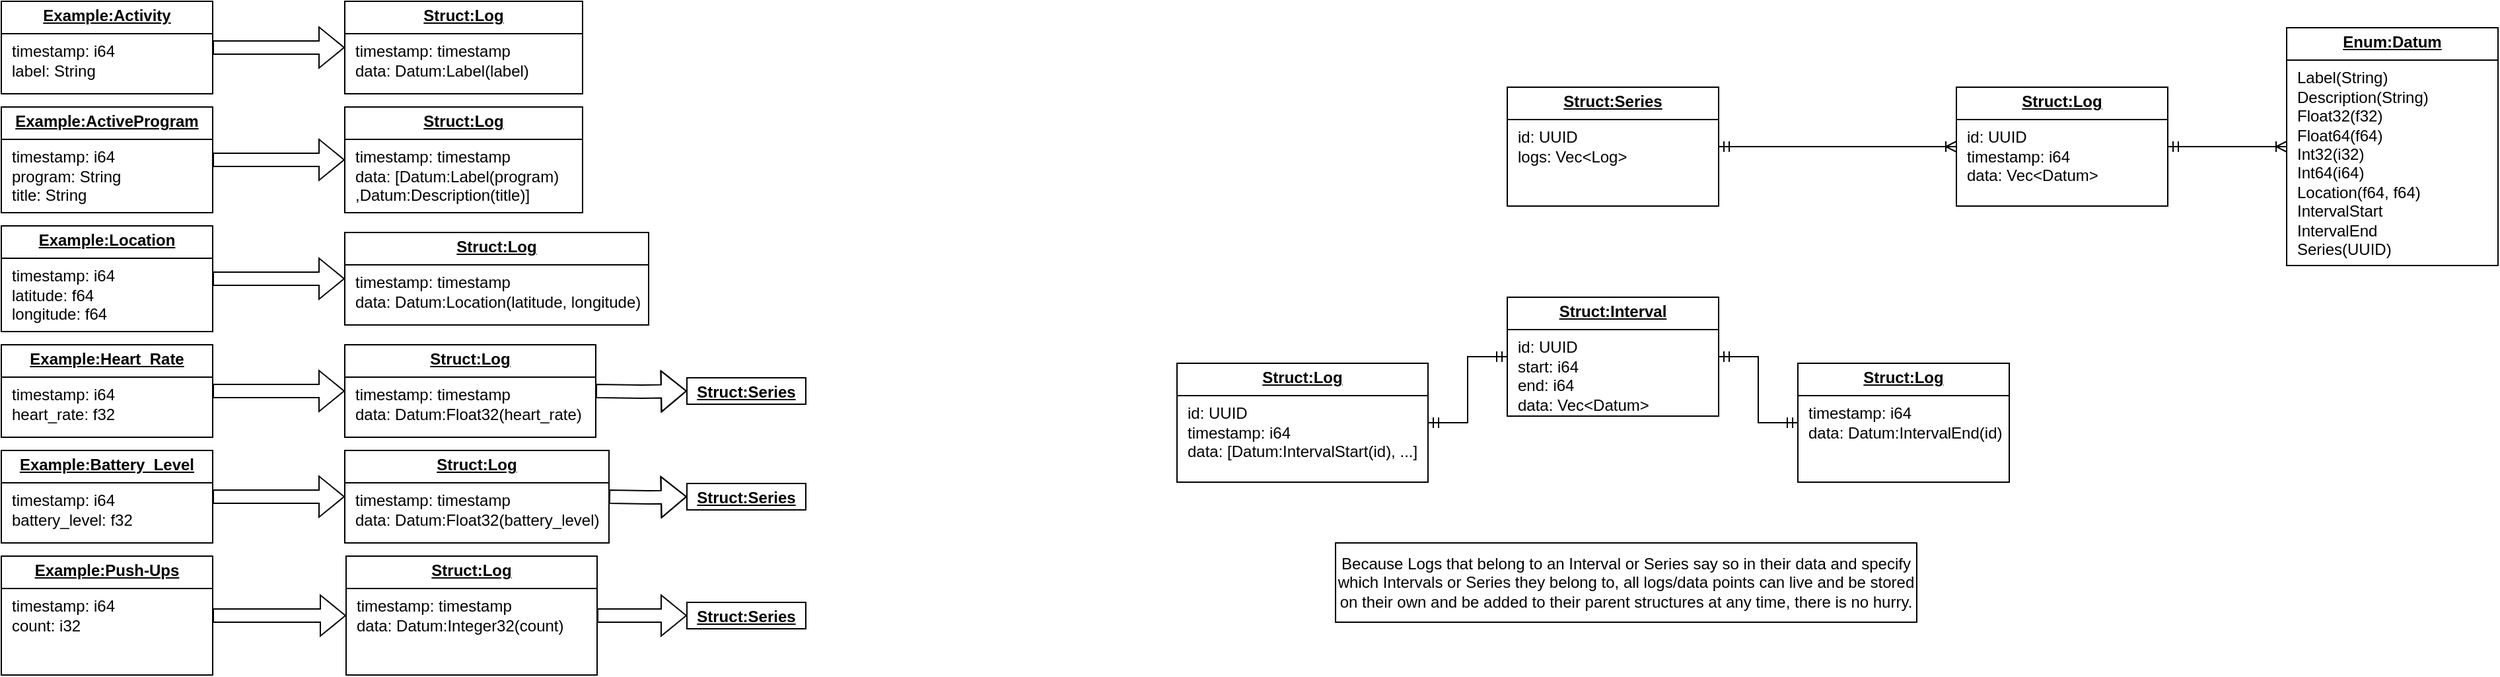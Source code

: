 <mxfile version="26.2.7">
  <diagram name="Page-1" id="21xvYacU4bvUw4XF4Thm">
    <mxGraphModel dx="3340" dy="1912" grid="1" gridSize="10" guides="1" tooltips="1" connect="1" arrows="1" fold="1" page="1" pageScale="1" pageWidth="1920" pageHeight="1200" background="none" math="0" shadow="0">
      <root>
        <mxCell id="0" />
        <mxCell id="1" parent="0" />
        <mxCell id="9X1aHSOasVwBQh25mCxy-6" value="&lt;p style=&quot;margin:0px;margin-top:4px;text-align:center;text-decoration:underline;&quot;&gt;&lt;b&gt;Struct:Log&lt;/b&gt;&lt;/p&gt;&lt;hr size=&quot;1&quot; style=&quot;border-style:solid;&quot;&gt;&lt;p style=&quot;margin:0px;margin-left:8px;&quot;&gt;id: UUID&lt;/p&gt;&lt;p style=&quot;margin:0px;margin-left:8px;&quot;&gt;timestamp: i64&lt;/p&gt;&lt;p style=&quot;margin:0px;margin-left:8px;&quot;&gt;data: Vec&amp;lt;Datum&amp;gt;&lt;/p&gt;" style="verticalAlign=top;align=left;overflow=fill;html=1;whiteSpace=wrap;" parent="1" vertex="1">
          <mxGeometry x="1480" y="65" width="160" height="90" as="geometry" />
        </mxCell>
        <mxCell id="9X1aHSOasVwBQh25mCxy-7" value="&lt;p style=&quot;margin:0px;margin-top:4px;text-align:center;text-decoration:underline;&quot;&gt;&lt;b&gt;Enum:Datum&lt;/b&gt;&lt;/p&gt;&lt;hr size=&quot;1&quot; style=&quot;border-style:solid;&quot;&gt;&lt;p style=&quot;margin:0px;margin-left:8px;&quot;&gt;Label(String)&lt;/p&gt;&lt;p style=&quot;margin:0px;margin-left:8px;&quot;&gt;Description(String)&lt;/p&gt;&lt;p style=&quot;margin:0px;margin-left:8px;&quot;&gt;Float32(f32)&lt;/p&gt;&lt;p style=&quot;margin:0px;margin-left:8px;&quot;&gt;Float64(f64)&lt;/p&gt;&lt;p style=&quot;margin:0px;margin-left:8px;&quot;&gt;Int32(i32)&lt;/p&gt;&lt;p style=&quot;margin:0px;margin-left:8px;&quot;&gt;Int64(i64)&lt;/p&gt;&lt;p style=&quot;margin:0px;margin-left:8px;&quot;&gt;Location(f64, f64)&lt;/p&gt;&lt;p style=&quot;margin:0px;margin-left:8px;&quot;&gt;IntervalStart&lt;/p&gt;&lt;p style=&quot;margin:0px;margin-left:8px;&quot;&gt;IntervalEnd&lt;br&gt;Series(UUID)&lt;/p&gt;" style="verticalAlign=top;align=left;overflow=fill;html=1;whiteSpace=wrap;" parent="1" vertex="1">
          <mxGeometry x="1730" y="20" width="160" height="180" as="geometry" />
        </mxCell>
        <mxCell id="9X1aHSOasVwBQh25mCxy-9" value="" style="edgeStyle=entityRelationEdgeStyle;fontSize=12;html=1;endArrow=ERoneToMany;startArrow=ERmandOne;rounded=0;exitX=1;exitY=0.5;exitDx=0;exitDy=0;entryX=0;entryY=0.5;entryDx=0;entryDy=0;" parent="1" source="9X1aHSOasVwBQh25mCxy-6" target="9X1aHSOasVwBQh25mCxy-7" edge="1">
          <mxGeometry width="100" height="100" relative="1" as="geometry">
            <mxPoint x="1650" y="215" as="sourcePoint" />
            <mxPoint x="1750" y="115" as="targetPoint" />
          </mxGeometry>
        </mxCell>
        <mxCell id="9X1aHSOasVwBQh25mCxy-12" style="edgeStyle=orthogonalEdgeStyle;rounded=0;orthogonalLoop=1;jettySize=auto;html=1;shape=flexArrow;entryX=0;entryY=0.5;entryDx=0;entryDy=0;" parent="1" source="9X1aHSOasVwBQh25mCxy-11" edge="1" target="9X1aHSOasVwBQh25mCxy-13">
          <mxGeometry relative="1" as="geometry">
            <mxPoint x="260" y="45" as="targetPoint" />
          </mxGeometry>
        </mxCell>
        <mxCell id="9X1aHSOasVwBQh25mCxy-11" value="&lt;p style=&quot;margin:0px;margin-top:4px;text-align:center;text-decoration:underline;&quot;&gt;&lt;b&gt;Example:Activity&lt;/b&gt;&lt;/p&gt;&lt;hr size=&quot;1&quot; style=&quot;border-style:solid;&quot;&gt;&lt;p style=&quot;margin:0px;margin-left:8px;&quot;&gt;timestamp: i64&lt;/p&gt;&lt;p style=&quot;margin:0px;margin-left:8px;&quot;&gt;label: String&lt;/p&gt;" style="verticalAlign=top;align=left;overflow=fill;html=1;whiteSpace=wrap;" parent="1" vertex="1">
          <mxGeometry width="160" height="70" as="geometry" />
        </mxCell>
        <mxCell id="9X1aHSOasVwBQh25mCxy-13" value="&lt;p style=&quot;margin:0px;margin-top:4px;text-align:center;text-decoration:underline;&quot;&gt;&lt;b&gt;Struct:Log&lt;/b&gt;&lt;/p&gt;&lt;hr size=&quot;1&quot; style=&quot;border-style:solid;&quot;&gt;&lt;p style=&quot;margin:0px;margin-left:8px;&quot;&gt;timestamp: timestamp&lt;/p&gt;&lt;p style=&quot;margin:0px;margin-left:8px;&quot;&gt;data: Datum:Label(label)&lt;/p&gt;" style="verticalAlign=top;align=left;overflow=fill;html=1;whiteSpace=wrap;" parent="1" vertex="1">
          <mxGeometry x="260" width="180" height="70" as="geometry" />
        </mxCell>
        <mxCell id="9X1aHSOasVwBQh25mCxy-14" value="&lt;p style=&quot;margin:0px;margin-top:4px;text-align:center;text-decoration:underline;&quot;&gt;&lt;b&gt;Struct:Series&lt;/b&gt;&lt;/p&gt;&lt;hr size=&quot;1&quot; style=&quot;border-style:solid;&quot;&gt;&lt;p style=&quot;margin:0px;margin-left:8px;&quot;&gt;id: UUID&lt;/p&gt;&lt;p style=&quot;margin:0px;margin-left:8px;&quot;&gt;logs: Vec&amp;lt;Log&amp;gt;&lt;/p&gt;" style="verticalAlign=top;align=left;overflow=fill;html=1;whiteSpace=wrap;" parent="1" vertex="1">
          <mxGeometry x="1140" y="65" width="160" height="90" as="geometry" />
        </mxCell>
        <mxCell id="9X1aHSOasVwBQh25mCxy-22" style="edgeStyle=orthogonalEdgeStyle;rounded=0;orthogonalLoop=1;jettySize=auto;html=1;shape=flexArrow;entryX=0;entryY=0.5;entryDx=0;entryDy=0;" parent="1" source="9X1aHSOasVwBQh25mCxy-23" edge="1" target="9X1aHSOasVwBQh25mCxy-24">
          <mxGeometry relative="1" as="geometry">
            <mxPoint x="260" y="125" as="targetPoint" />
          </mxGeometry>
        </mxCell>
        <mxCell id="9X1aHSOasVwBQh25mCxy-23" value="&lt;p style=&quot;margin:0px;margin-top:4px;text-align:center;text-decoration:underline;&quot;&gt;&lt;b&gt;Example:ActiveProgram&lt;/b&gt;&lt;/p&gt;&lt;hr size=&quot;1&quot; style=&quot;border-style:solid;&quot;&gt;&lt;p style=&quot;margin:0px;margin-left:8px;&quot;&gt;timestamp: i64&lt;/p&gt;&lt;p style=&quot;margin:0px;margin-left:8px;&quot;&gt;program: String&lt;/p&gt;&lt;p style=&quot;margin:0px;margin-left:8px;&quot;&gt;title:&lt;span style=&quot;background-color: transparent; color: light-dark(rgb(0, 0, 0), rgb(255, 255, 255));&quot;&gt;&amp;nbsp;String&lt;/span&gt;&lt;/p&gt;" style="verticalAlign=top;align=left;overflow=fill;html=1;whiteSpace=wrap;" parent="1" vertex="1">
          <mxGeometry y="80" width="160" height="80" as="geometry" />
        </mxCell>
        <mxCell id="9X1aHSOasVwBQh25mCxy-24" value="&lt;p style=&quot;margin:0px;margin-top:4px;text-align:center;text-decoration:underline;&quot;&gt;&lt;b&gt;Struct:Log&lt;/b&gt;&lt;/p&gt;&lt;hr size=&quot;1&quot; style=&quot;border-style:solid;&quot;&gt;&lt;p style=&quot;margin:0px;margin-left:8px;&quot;&gt;timestamp: timestamp&lt;/p&gt;&lt;p style=&quot;margin:0px;margin-left:8px;&quot;&gt;data: [Datum:Label(program) ,Datum:Description(title)]&lt;/p&gt;" style="verticalAlign=top;align=left;overflow=fill;html=1;whiteSpace=wrap;" parent="1" vertex="1">
          <mxGeometry x="260" y="80" width="180" height="80" as="geometry" />
        </mxCell>
        <mxCell id="9X1aHSOasVwBQh25mCxy-25" value="&lt;p style=&quot;margin:0px;margin-top:4px;text-align:center;text-decoration:underline;&quot;&gt;&lt;b&gt;Struct:Interval&lt;/b&gt;&lt;/p&gt;&lt;hr size=&quot;1&quot; style=&quot;border-style:solid;&quot;&gt;&lt;p style=&quot;margin:0px;margin-left:8px;&quot;&gt;id: UUID&lt;/p&gt;&lt;p style=&quot;margin:0px;margin-left:8px;&quot;&gt;start: i64&lt;/p&gt;&lt;p style=&quot;margin:0px;margin-left:8px;&quot;&gt;end: i64&lt;/p&gt;&lt;p style=&quot;margin:0px;margin-left:8px;&quot;&gt;data: Vec&amp;lt;Datum&amp;gt;&lt;/p&gt;" style="verticalAlign=top;align=left;overflow=fill;html=1;whiteSpace=wrap;" parent="1" vertex="1">
          <mxGeometry x="1140" y="224" width="160" height="90" as="geometry" />
        </mxCell>
        <mxCell id="9X1aHSOasVwBQh25mCxy-29" value="&lt;p style=&quot;margin:0px;margin-top:4px;text-align:center;text-decoration:underline;&quot;&gt;&lt;b&gt;Struct:Log&lt;/b&gt;&lt;/p&gt;&lt;hr size=&quot;1&quot; style=&quot;border-style:solid;&quot;&gt;&lt;p style=&quot;margin:0px;margin-left:8px;&quot;&gt;id: UUID&lt;/p&gt;&lt;p style=&quot;margin:0px;margin-left:8px;&quot;&gt;timestamp: i64&lt;/p&gt;&lt;p style=&quot;margin:0px;margin-left:8px;&quot;&gt;data: [Datum:IntervalStart(id), ...]&lt;/p&gt;" style="verticalAlign=top;align=left;overflow=fill;html=1;whiteSpace=wrap;" parent="1" vertex="1">
          <mxGeometry x="890" y="274" width="190" height="90" as="geometry" />
        </mxCell>
        <mxCell id="9X1aHSOasVwBQh25mCxy-30" value="&lt;p style=&quot;margin:0px;margin-top:4px;text-align:center;text-decoration:underline;&quot;&gt;&lt;b&gt;Struct:Log&lt;/b&gt;&lt;/p&gt;&lt;hr size=&quot;1&quot; style=&quot;border-style:solid;&quot;&gt;&lt;p style=&quot;margin:0px;margin-left:8px;&quot;&gt;timestamp: i64&lt;/p&gt;&lt;p style=&quot;margin:0px;margin-left:8px;&quot;&gt;data: Datum:IntervalEnd(id)&lt;/p&gt;" style="verticalAlign=top;align=left;overflow=fill;html=1;whiteSpace=wrap;" parent="1" vertex="1">
          <mxGeometry x="1360" y="274" width="160" height="90" as="geometry" />
        </mxCell>
        <mxCell id="UNRzXVAmC4wCi8U5O3-1-3" style="edgeStyle=orthogonalEdgeStyle;rounded=0;orthogonalLoop=1;jettySize=auto;html=1;exitX=1;exitY=0.5;exitDx=0;exitDy=0;entryX=0;entryY=0.5;entryDx=0;entryDy=0;shape=flexArrow;" edge="1" parent="1" source="UNRzXVAmC4wCi8U5O3-1-1" target="UNRzXVAmC4wCi8U5O3-1-2">
          <mxGeometry relative="1" as="geometry">
            <mxPoint x="260" y="205" as="targetPoint" />
          </mxGeometry>
        </mxCell>
        <mxCell id="UNRzXVAmC4wCi8U5O3-1-1" value="&lt;p style=&quot;margin:0px;margin-top:4px;text-align:center;text-decoration:underline;&quot;&gt;&lt;b&gt;Example:Location&lt;/b&gt;&lt;/p&gt;&lt;hr size=&quot;1&quot; style=&quot;border-style:solid;&quot;&gt;&lt;p style=&quot;margin:0px;margin-left:8px;&quot;&gt;timestamp: i64&lt;/p&gt;&lt;p style=&quot;margin:0px;margin-left:8px;&quot;&gt;latitude: f64&lt;/p&gt;&lt;p style=&quot;margin:0px;margin-left:8px;&quot;&gt;longitude: f64&lt;/p&gt;" style="verticalAlign=top;align=left;overflow=fill;html=1;whiteSpace=wrap;" vertex="1" parent="1">
          <mxGeometry y="170" width="160" height="80" as="geometry" />
        </mxCell>
        <mxCell id="UNRzXVAmC4wCi8U5O3-1-2" value="&lt;p style=&quot;margin:0px;margin-top:4px;text-align:center;text-decoration:underline;&quot;&gt;&lt;b&gt;Struct:Log&lt;/b&gt;&lt;/p&gt;&lt;hr size=&quot;1&quot; style=&quot;border-style:solid;&quot;&gt;&lt;p style=&quot;margin:0px;margin-left:8px;&quot;&gt;timestamp: timestamp&lt;/p&gt;&lt;p style=&quot;margin:0px;margin-left:8px;&quot;&gt;data: Datum:Location(latitude, longitude)&amp;nbsp;&lt;/p&gt;" style="verticalAlign=top;align=left;overflow=fill;html=1;whiteSpace=wrap;" vertex="1" parent="1">
          <mxGeometry x="260" y="175" width="230" height="70" as="geometry" />
        </mxCell>
        <mxCell id="UNRzXVAmC4wCi8U5O3-1-4" style="edgeStyle=orthogonalEdgeStyle;rounded=0;orthogonalLoop=1;jettySize=auto;html=1;exitX=1;exitY=0.5;exitDx=0;exitDy=0;entryX=0;entryY=0.5;entryDx=0;entryDy=0;shape=flexArrow;" edge="1" parent="1" source="UNRzXVAmC4wCi8U5O3-1-5" target="UNRzXVAmC4wCi8U5O3-1-6">
          <mxGeometry relative="1" as="geometry" />
        </mxCell>
        <mxCell id="UNRzXVAmC4wCi8U5O3-1-5" value="&lt;p style=&quot;margin:0px;margin-top:4px;text-align:center;text-decoration:underline;&quot;&gt;&lt;b&gt;Example:Heart_Rate&lt;/b&gt;&lt;/p&gt;&lt;hr size=&quot;1&quot; style=&quot;border-style:solid;&quot;&gt;&lt;p style=&quot;margin:0px;margin-left:8px;&quot;&gt;timestamp: i64&lt;/p&gt;&lt;p style=&quot;margin:0px;margin-left:8px;&quot;&gt;heart_rate: f32&lt;/p&gt;" style="verticalAlign=top;align=left;overflow=fill;html=1;whiteSpace=wrap;" vertex="1" parent="1">
          <mxGeometry y="260" width="160" height="70" as="geometry" />
        </mxCell>
        <mxCell id="UNRzXVAmC4wCi8U5O3-1-6" value="&lt;p style=&quot;margin:0px;margin-top:4px;text-align:center;text-decoration:underline;&quot;&gt;&lt;b&gt;Struct:Log&lt;/b&gt;&lt;/p&gt;&lt;hr size=&quot;1&quot; style=&quot;border-style:solid;&quot;&gt;&lt;p style=&quot;margin:0px;margin-left:8px;&quot;&gt;timestamp: timestamp&lt;/p&gt;&lt;p style=&quot;margin:0px;margin-left:8px;&quot;&gt;data: Datum:Float32(heart_rate)&amp;nbsp;&lt;/p&gt;" style="verticalAlign=top;align=left;overflow=fill;html=1;whiteSpace=wrap;" vertex="1" parent="1">
          <mxGeometry x="260" y="260" width="190" height="70" as="geometry" />
        </mxCell>
        <mxCell id="UNRzXVAmC4wCi8U5O3-1-8" style="edgeStyle=orthogonalEdgeStyle;rounded=0;orthogonalLoop=1;jettySize=auto;html=1;exitX=1;exitY=0.5;exitDx=0;exitDy=0;entryX=0;entryY=0.5;entryDx=0;entryDy=0;shape=flexArrow;" edge="1" parent="1" source="UNRzXVAmC4wCi8U5O3-1-9" target="UNRzXVAmC4wCi8U5O3-1-10">
          <mxGeometry relative="1" as="geometry" />
        </mxCell>
        <mxCell id="UNRzXVAmC4wCi8U5O3-1-9" value="&lt;p style=&quot;margin:0px;margin-top:4px;text-align:center;text-decoration:underline;&quot;&gt;&lt;b&gt;Example:Battery_Level&lt;/b&gt;&lt;/p&gt;&lt;hr size=&quot;1&quot; style=&quot;border-style:solid;&quot;&gt;&lt;p style=&quot;margin:0px;margin-left:8px;&quot;&gt;timestamp: i64&lt;/p&gt;&lt;p style=&quot;margin:0px;margin-left:8px;&quot;&gt;battery_level: f32&lt;/p&gt;" style="verticalAlign=top;align=left;overflow=fill;html=1;whiteSpace=wrap;" vertex="1" parent="1">
          <mxGeometry y="340" width="160" height="70" as="geometry" />
        </mxCell>
        <mxCell id="UNRzXVAmC4wCi8U5O3-1-10" value="&lt;p style=&quot;margin:0px;margin-top:4px;text-align:center;text-decoration:underline;&quot;&gt;&lt;b&gt;Struct:Log&lt;/b&gt;&lt;/p&gt;&lt;hr size=&quot;1&quot; style=&quot;border-style:solid;&quot;&gt;&lt;p style=&quot;margin:0px;margin-left:8px;&quot;&gt;timestamp: timestamp&lt;/p&gt;&lt;p style=&quot;margin:0px;margin-left:8px;&quot;&gt;data: Datum:Float32(battery_level)&amp;nbsp;&lt;/p&gt;" style="verticalAlign=top;align=left;overflow=fill;html=1;whiteSpace=wrap;" vertex="1" parent="1">
          <mxGeometry x="260" y="340" width="200" height="70" as="geometry" />
        </mxCell>
        <mxCell id="UNRzXVAmC4wCi8U5O3-1-13" style="edgeStyle=orthogonalEdgeStyle;rounded=0;orthogonalLoop=1;jettySize=auto;html=1;exitX=1;exitY=0.5;exitDx=0;exitDy=0;entryX=0;entryY=0.5;entryDx=0;entryDy=0;shape=flexArrow;" edge="1" parent="1" source="UNRzXVAmC4wCi8U5O3-1-14" target="UNRzXVAmC4wCi8U5O3-1-15">
          <mxGeometry relative="1" as="geometry" />
        </mxCell>
        <mxCell id="UNRzXVAmC4wCi8U5O3-1-14" value="&lt;p style=&quot;margin:0px;margin-top:4px;text-align:center;text-decoration:underline;&quot;&gt;&lt;b&gt;Example:Push-Ups&lt;/b&gt;&lt;/p&gt;&lt;hr size=&quot;1&quot; style=&quot;border-style:solid;&quot;&gt;&lt;p style=&quot;margin:0px;margin-left:8px;&quot;&gt;timestamp: i64&lt;/p&gt;&lt;p style=&quot;margin:0px;margin-left:8px;&quot;&gt;count: i32&lt;/p&gt;" style="verticalAlign=top;align=left;overflow=fill;html=1;whiteSpace=wrap;" vertex="1" parent="1">
          <mxGeometry y="420" width="160" height="90" as="geometry" />
        </mxCell>
        <mxCell id="UNRzXVAmC4wCi8U5O3-1-17" style="edgeStyle=orthogonalEdgeStyle;rounded=0;orthogonalLoop=1;jettySize=auto;html=1;entryX=0;entryY=0.5;entryDx=0;entryDy=0;shape=flexArrow;" edge="1" parent="1" source="UNRzXVAmC4wCi8U5O3-1-15" target="UNRzXVAmC4wCi8U5O3-1-16">
          <mxGeometry relative="1" as="geometry" />
        </mxCell>
        <mxCell id="UNRzXVAmC4wCi8U5O3-1-15" value="&lt;p style=&quot;margin:0px;margin-top:4px;text-align:center;text-decoration:underline;&quot;&gt;&lt;b&gt;Struct:Log&lt;/b&gt;&lt;/p&gt;&lt;hr size=&quot;1&quot; style=&quot;border-style:solid;&quot;&gt;&lt;p style=&quot;margin:0px;margin-left:8px;&quot;&gt;timestamp: timestamp&lt;/p&gt;&lt;p style=&quot;margin:0px;margin-left:8px;&quot;&gt;data: Datum:Integer32(count)&amp;nbsp;&lt;/p&gt;" style="verticalAlign=top;align=left;overflow=fill;html=1;whiteSpace=wrap;" vertex="1" parent="1">
          <mxGeometry x="261" y="420" width="190" height="90" as="geometry" />
        </mxCell>
        <mxCell id="UNRzXVAmC4wCi8U5O3-1-16" value="&lt;p style=&quot;margin:0px;margin-top:4px;text-align:center;text-decoration:underline;&quot;&gt;&lt;b&gt;Struct:Series&lt;/b&gt;&lt;/p&gt;&lt;p style=&quot;margin:0px;margin-left:8px;&quot;&gt;&lt;br&gt;&lt;/p&gt;" style="verticalAlign=top;align=left;overflow=fill;html=1;whiteSpace=wrap;" vertex="1" parent="1">
          <mxGeometry x="519" y="455" width="90" height="20" as="geometry" />
        </mxCell>
        <mxCell id="UNRzXVAmC4wCi8U5O3-1-24" value="" style="edgeStyle=entityRelationEdgeStyle;fontSize=12;html=1;endArrow=ERoneToMany;startArrow=ERmandOne;rounded=0;exitX=1;exitY=0.5;exitDx=0;exitDy=0;entryX=0;entryY=0.5;entryDx=0;entryDy=0;" edge="1" parent="1" source="9X1aHSOasVwBQh25mCxy-14" target="9X1aHSOasVwBQh25mCxy-6">
          <mxGeometry width="100" height="100" relative="1" as="geometry">
            <mxPoint x="1240" y="314" as="sourcePoint" />
            <mxPoint x="1290" y="229" as="targetPoint" />
          </mxGeometry>
        </mxCell>
        <mxCell id="UNRzXVAmC4wCi8U5O3-1-32" value="" style="edgeStyle=entityRelationEdgeStyle;fontSize=12;html=1;endArrow=ERmandOne;startArrow=ERmandOne;rounded=0;entryX=0;entryY=0.5;entryDx=0;entryDy=0;exitX=1;exitY=0.5;exitDx=0;exitDy=0;" edge="1" parent="1" source="9X1aHSOasVwBQh25mCxy-29" target="9X1aHSOasVwBQh25mCxy-25">
          <mxGeometry width="100" height="100" relative="1" as="geometry">
            <mxPoint x="995" y="384" as="sourcePoint" />
            <mxPoint x="1095" y="284" as="targetPoint" />
          </mxGeometry>
        </mxCell>
        <mxCell id="UNRzXVAmC4wCi8U5O3-1-33" value="" style="edgeStyle=entityRelationEdgeStyle;fontSize=12;html=1;endArrow=ERmandOne;startArrow=ERmandOne;rounded=0;exitX=1;exitY=0.5;exitDx=0;exitDy=0;entryX=0;entryY=0.5;entryDx=0;entryDy=0;" edge="1" parent="1" source="9X1aHSOasVwBQh25mCxy-25" target="9X1aHSOasVwBQh25mCxy-30">
          <mxGeometry width="100" height="100" relative="1" as="geometry">
            <mxPoint x="1455" y="264" as="sourcePoint" />
            <mxPoint x="1535" y="374" as="targetPoint" />
          </mxGeometry>
        </mxCell>
        <mxCell id="UNRzXVAmC4wCi8U5O3-1-34" value="Because Logs that belong to an Interval or Series say so in their data and specify which Intervals or Series they belong to, all logs/data points can live and be stored on their own and be added to their parent structures at any time, there is no hurry." style="rounded=0;whiteSpace=wrap;html=1;" vertex="1" parent="1">
          <mxGeometry x="1010" y="410" width="440" height="60" as="geometry" />
        </mxCell>
        <mxCell id="UNRzXVAmC4wCi8U5O3-1-35" style="edgeStyle=orthogonalEdgeStyle;rounded=0;orthogonalLoop=1;jettySize=auto;html=1;entryX=0;entryY=0.5;entryDx=0;entryDy=0;shape=flexArrow;" edge="1" parent="1" target="UNRzXVAmC4wCi8U5O3-1-36">
          <mxGeometry relative="1" as="geometry">
            <mxPoint x="450" y="295" as="sourcePoint" />
          </mxGeometry>
        </mxCell>
        <mxCell id="UNRzXVAmC4wCi8U5O3-1-36" value="&lt;p style=&quot;margin:0px;margin-top:4px;text-align:center;text-decoration:underline;&quot;&gt;&lt;b&gt;Struct:Series&lt;/b&gt;&lt;/p&gt;&lt;p style=&quot;margin:0px;margin-left:8px;&quot;&gt;&lt;br&gt;&lt;/p&gt;" style="verticalAlign=top;align=left;overflow=fill;html=1;whiteSpace=wrap;" vertex="1" parent="1">
          <mxGeometry x="519" y="285" width="90" height="20" as="geometry" />
        </mxCell>
        <mxCell id="UNRzXVAmC4wCi8U5O3-1-37" style="edgeStyle=orthogonalEdgeStyle;rounded=0;orthogonalLoop=1;jettySize=auto;html=1;entryX=0;entryY=0.5;entryDx=0;entryDy=0;shape=flexArrow;" edge="1" parent="1" target="UNRzXVAmC4wCi8U5O3-1-38">
          <mxGeometry relative="1" as="geometry">
            <mxPoint x="460" y="375" as="sourcePoint" />
          </mxGeometry>
        </mxCell>
        <mxCell id="UNRzXVAmC4wCi8U5O3-1-38" value="&lt;p style=&quot;margin:0px;margin-top:4px;text-align:center;text-decoration:underline;&quot;&gt;&lt;b&gt;Struct:Series&lt;/b&gt;&lt;/p&gt;&lt;p style=&quot;margin:0px;margin-left:8px;&quot;&gt;&lt;br&gt;&lt;/p&gt;" style="verticalAlign=top;align=left;overflow=fill;html=1;whiteSpace=wrap;" vertex="1" parent="1">
          <mxGeometry x="519" y="365" width="90" height="20" as="geometry" />
        </mxCell>
      </root>
    </mxGraphModel>
  </diagram>
</mxfile>
